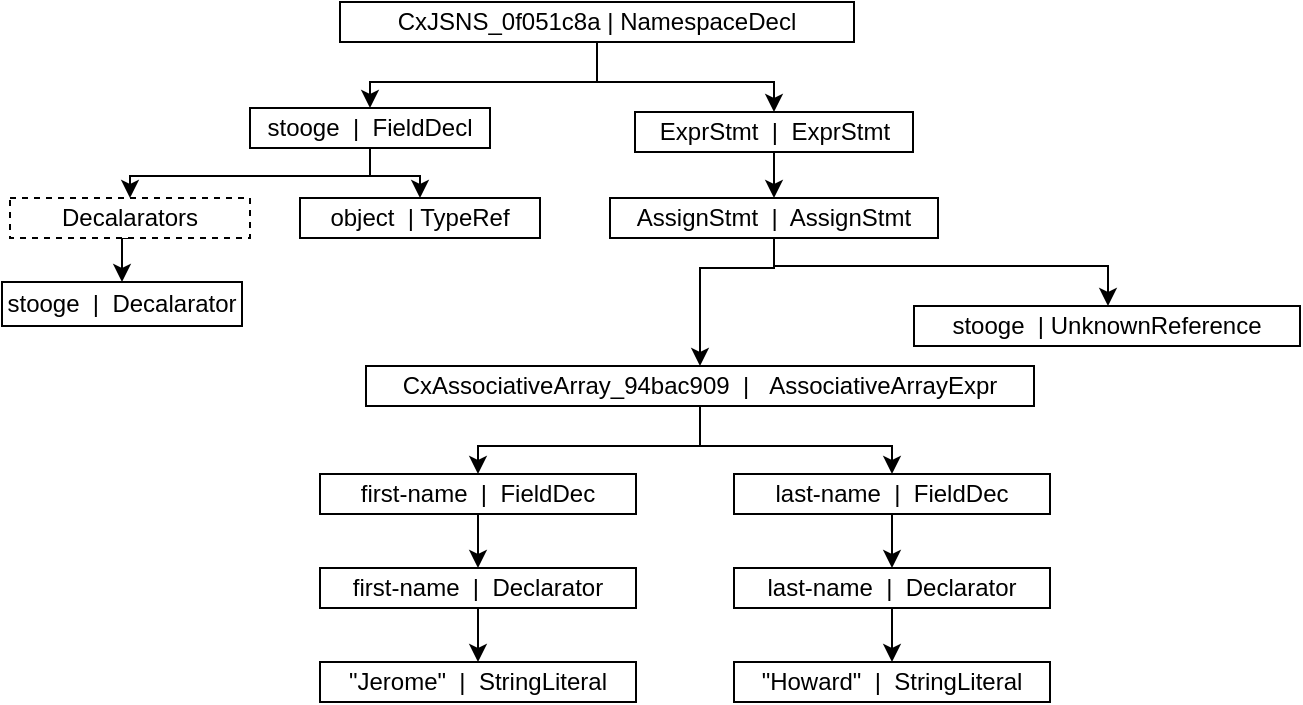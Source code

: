 <mxfile version="14.5.3" type="device"><diagram id="vebPHk4sGr3a-hAnGRPi" name="Page-1"><mxGraphModel dx="1422" dy="705" grid="0" gridSize="10" guides="1" tooltips="1" connect="1" arrows="1" fold="1" page="1" pageScale="1" pageWidth="827" pageHeight="1169" math="0" shadow="0"><root><mxCell id="0"/><mxCell id="1" parent="0"/><mxCell id="oL2jECHF4LnwCVPw7de2-8" style="edgeStyle=orthogonalEdgeStyle;rounded=0;orthogonalLoop=1;jettySize=auto;html=1;exitX=0.5;exitY=1;exitDx=0;exitDy=0;entryX=0.5;entryY=0;entryDx=0;entryDy=0;" edge="1" parent="1" source="oL2jECHF4LnwCVPw7de2-1" target="oL2jECHF4LnwCVPw7de2-2"><mxGeometry relative="1" as="geometry"/></mxCell><mxCell id="oL2jECHF4LnwCVPw7de2-9" style="edgeStyle=orthogonalEdgeStyle;rounded=0;orthogonalLoop=1;jettySize=auto;html=1;exitX=0.5;exitY=1;exitDx=0;exitDy=0;" edge="1" parent="1" source="oL2jECHF4LnwCVPw7de2-1" target="oL2jECHF4LnwCVPw7de2-3"><mxGeometry relative="1" as="geometry"/></mxCell><mxCell id="oL2jECHF4LnwCVPw7de2-1" value="CxJSNS_0f051c8a | NamespaceDecl" style="rounded=0;whiteSpace=wrap;html=1;" vertex="1" parent="1"><mxGeometry x="245" y="93" width="257" height="20" as="geometry"/></mxCell><mxCell id="oL2jECHF4LnwCVPw7de2-31" style="edgeStyle=orthogonalEdgeStyle;rounded=0;orthogonalLoop=1;jettySize=auto;html=1;exitX=0.5;exitY=1;exitDx=0;exitDy=0;entryX=0.5;entryY=0;entryDx=0;entryDy=0;" edge="1" parent="1" source="oL2jECHF4LnwCVPw7de2-2" target="oL2jECHF4LnwCVPw7de2-26"><mxGeometry relative="1" as="geometry"><Array as="points"><mxPoint x="260" y="180"/><mxPoint x="140" y="180"/></Array></mxGeometry></mxCell><mxCell id="oL2jECHF4LnwCVPw7de2-32" style="edgeStyle=orthogonalEdgeStyle;rounded=0;orthogonalLoop=1;jettySize=auto;html=1;exitX=0.5;exitY=1;exitDx=0;exitDy=0;entryX=0.5;entryY=0;entryDx=0;entryDy=0;" edge="1" parent="1" source="oL2jECHF4LnwCVPw7de2-2" target="oL2jECHF4LnwCVPw7de2-4"><mxGeometry relative="1" as="geometry"><Array as="points"><mxPoint x="260" y="180"/><mxPoint x="285" y="180"/></Array></mxGeometry></mxCell><mxCell id="oL2jECHF4LnwCVPw7de2-2" value="stooge&amp;nbsp; |&amp;nbsp; FieldDecl" style="rounded=0;whiteSpace=wrap;html=1;" vertex="1" parent="1"><mxGeometry x="200" y="146" width="120" height="20" as="geometry"/></mxCell><mxCell id="oL2jECHF4LnwCVPw7de2-7" style="edgeStyle=orthogonalEdgeStyle;rounded=0;orthogonalLoop=1;jettySize=auto;html=1;exitX=0.5;exitY=1;exitDx=0;exitDy=0;entryX=0.5;entryY=0;entryDx=0;entryDy=0;" edge="1" parent="1" source="oL2jECHF4LnwCVPw7de2-3" target="oL2jECHF4LnwCVPw7de2-6"><mxGeometry relative="1" as="geometry"/></mxCell><mxCell id="oL2jECHF4LnwCVPw7de2-3" value="ExprStmt&amp;nbsp; |&amp;nbsp; ExprStmt" style="rounded=0;whiteSpace=wrap;html=1;" vertex="1" parent="1"><mxGeometry x="392.5" y="148" width="139" height="20" as="geometry"/></mxCell><mxCell id="oL2jECHF4LnwCVPw7de2-4" value="object&amp;nbsp; | TypeRef" style="rounded=0;whiteSpace=wrap;html=1;" vertex="1" parent="1"><mxGeometry x="225" y="191" width="120" height="20" as="geometry"/></mxCell><mxCell id="oL2jECHF4LnwCVPw7de2-13" style="edgeStyle=orthogonalEdgeStyle;rounded=0;orthogonalLoop=1;jettySize=auto;html=1;exitX=0.5;exitY=1;exitDx=0;exitDy=0;" edge="1" parent="1" source="oL2jECHF4LnwCVPw7de2-6" target="oL2jECHF4LnwCVPw7de2-10"><mxGeometry relative="1" as="geometry"><Array as="points"><mxPoint x="462" y="225"/><mxPoint x="629" y="225"/></Array></mxGeometry></mxCell><mxCell id="oL2jECHF4LnwCVPw7de2-29" style="edgeStyle=orthogonalEdgeStyle;rounded=0;orthogonalLoop=1;jettySize=auto;html=1;exitX=0.5;exitY=1;exitDx=0;exitDy=0;entryX=0.5;entryY=0;entryDx=0;entryDy=0;" edge="1" parent="1" source="oL2jECHF4LnwCVPw7de2-6" target="oL2jECHF4LnwCVPw7de2-11"><mxGeometry relative="1" as="geometry"><Array as="points"><mxPoint x="462" y="226"/><mxPoint x="425" y="226"/></Array></mxGeometry></mxCell><mxCell id="oL2jECHF4LnwCVPw7de2-6" value="AssignStmt&amp;nbsp; |&amp;nbsp; AssignStmt" style="rounded=0;whiteSpace=wrap;html=1;" vertex="1" parent="1"><mxGeometry x="380" y="191" width="164" height="20" as="geometry"/></mxCell><mxCell id="oL2jECHF4LnwCVPw7de2-10" value="stooge&amp;nbsp; | UnknownReference" style="rounded=0;whiteSpace=wrap;html=1;" vertex="1" parent="1"><mxGeometry x="532" y="245" width="193" height="20" as="geometry"/></mxCell><mxCell id="oL2jECHF4LnwCVPw7de2-16" style="edgeStyle=orthogonalEdgeStyle;rounded=0;orthogonalLoop=1;jettySize=auto;html=1;exitX=0.5;exitY=1;exitDx=0;exitDy=0;" edge="1" parent="1" source="oL2jECHF4LnwCVPw7de2-11" target="oL2jECHF4LnwCVPw7de2-14"><mxGeometry relative="1" as="geometry"/></mxCell><mxCell id="oL2jECHF4LnwCVPw7de2-17" style="edgeStyle=orthogonalEdgeStyle;rounded=0;orthogonalLoop=1;jettySize=auto;html=1;exitX=0.5;exitY=1;exitDx=0;exitDy=0;entryX=0.5;entryY=0;entryDx=0;entryDy=0;" edge="1" parent="1" source="oL2jECHF4LnwCVPw7de2-11" target="oL2jECHF4LnwCVPw7de2-15"><mxGeometry relative="1" as="geometry"/></mxCell><mxCell id="oL2jECHF4LnwCVPw7de2-11" value="CxAssociativeArray_94bac909&amp;nbsp; |&amp;nbsp; &amp;nbsp;AssociativeArrayExpr" style="rounded=0;whiteSpace=wrap;html=1;" vertex="1" parent="1"><mxGeometry x="258" y="275" width="334" height="20" as="geometry"/></mxCell><mxCell id="oL2jECHF4LnwCVPw7de2-20" style="edgeStyle=orthogonalEdgeStyle;rounded=0;orthogonalLoop=1;jettySize=auto;html=1;exitX=0.5;exitY=1;exitDx=0;exitDy=0;entryX=0.5;entryY=0;entryDx=0;entryDy=0;" edge="1" parent="1" source="oL2jECHF4LnwCVPw7de2-14" target="oL2jECHF4LnwCVPw7de2-18"><mxGeometry relative="1" as="geometry"/></mxCell><mxCell id="oL2jECHF4LnwCVPw7de2-14" value="first-name&amp;nbsp; |&amp;nbsp; FieldDec" style="rounded=0;whiteSpace=wrap;html=1;" vertex="1" parent="1"><mxGeometry x="235" y="329" width="158" height="20" as="geometry"/></mxCell><mxCell id="oL2jECHF4LnwCVPw7de2-21" style="edgeStyle=orthogonalEdgeStyle;rounded=0;orthogonalLoop=1;jettySize=auto;html=1;exitX=0.5;exitY=1;exitDx=0;exitDy=0;entryX=0.5;entryY=0;entryDx=0;entryDy=0;" edge="1" parent="1" source="oL2jECHF4LnwCVPw7de2-15" target="oL2jECHF4LnwCVPw7de2-19"><mxGeometry relative="1" as="geometry"/></mxCell><mxCell id="oL2jECHF4LnwCVPw7de2-15" value="last-name&amp;nbsp; |&amp;nbsp; FieldDec" style="rounded=0;whiteSpace=wrap;html=1;" vertex="1" parent="1"><mxGeometry x="442" y="329" width="158" height="20" as="geometry"/></mxCell><mxCell id="oL2jECHF4LnwCVPw7de2-24" style="edgeStyle=orthogonalEdgeStyle;rounded=0;orthogonalLoop=1;jettySize=auto;html=1;exitX=0.5;exitY=1;exitDx=0;exitDy=0;entryX=0.5;entryY=0;entryDx=0;entryDy=0;" edge="1" parent="1" source="oL2jECHF4LnwCVPw7de2-18" target="oL2jECHF4LnwCVPw7de2-22"><mxGeometry relative="1" as="geometry"/></mxCell><mxCell id="oL2jECHF4LnwCVPw7de2-18" value="first-name&amp;nbsp; |&amp;nbsp; Declarator" style="rounded=0;whiteSpace=wrap;html=1;" vertex="1" parent="1"><mxGeometry x="235" y="376" width="158" height="20" as="geometry"/></mxCell><mxCell id="oL2jECHF4LnwCVPw7de2-25" style="edgeStyle=orthogonalEdgeStyle;rounded=0;orthogonalLoop=1;jettySize=auto;html=1;exitX=0.5;exitY=1;exitDx=0;exitDy=0;entryX=0.5;entryY=0;entryDx=0;entryDy=0;" edge="1" parent="1" source="oL2jECHF4LnwCVPw7de2-19" target="oL2jECHF4LnwCVPw7de2-23"><mxGeometry relative="1" as="geometry"/></mxCell><mxCell id="oL2jECHF4LnwCVPw7de2-19" value="last-name&amp;nbsp; |&amp;nbsp; Declarator" style="rounded=0;whiteSpace=wrap;html=1;" vertex="1" parent="1"><mxGeometry x="442" y="376" width="158" height="20" as="geometry"/></mxCell><mxCell id="oL2jECHF4LnwCVPw7de2-22" value="&quot;Jerome&quot;&amp;nbsp; |&amp;nbsp; StringLiteral" style="rounded=0;whiteSpace=wrap;html=1;" vertex="1" parent="1"><mxGeometry x="235" y="423" width="158" height="20" as="geometry"/></mxCell><mxCell id="oL2jECHF4LnwCVPw7de2-23" value="&quot;Howard&quot;&amp;nbsp; |&amp;nbsp; StringLiteral" style="rounded=0;whiteSpace=wrap;html=1;" vertex="1" parent="1"><mxGeometry x="442" y="423" width="158" height="20" as="geometry"/></mxCell><mxCell id="oL2jECHF4LnwCVPw7de2-33" style="edgeStyle=orthogonalEdgeStyle;rounded=0;orthogonalLoop=1;jettySize=auto;html=1;exitX=0.5;exitY=1;exitDx=0;exitDy=0;entryX=0.5;entryY=0;entryDx=0;entryDy=0;" edge="1" parent="1" source="oL2jECHF4LnwCVPw7de2-26" target="oL2jECHF4LnwCVPw7de2-27"><mxGeometry relative="1" as="geometry"/></mxCell><mxCell id="oL2jECHF4LnwCVPw7de2-26" value="Decalarators" style="rounded=0;whiteSpace=wrap;html=1;dashed=1;" vertex="1" parent="1"><mxGeometry x="80" y="191" width="120" height="20" as="geometry"/></mxCell><mxCell id="oL2jECHF4LnwCVPw7de2-27" value="stooge&amp;nbsp; |&amp;nbsp; Decalarator" style="rounded=0;whiteSpace=wrap;html=1;" vertex="1" parent="1"><mxGeometry x="76" y="233" width="120" height="22" as="geometry"/></mxCell></root></mxGraphModel></diagram></mxfile>